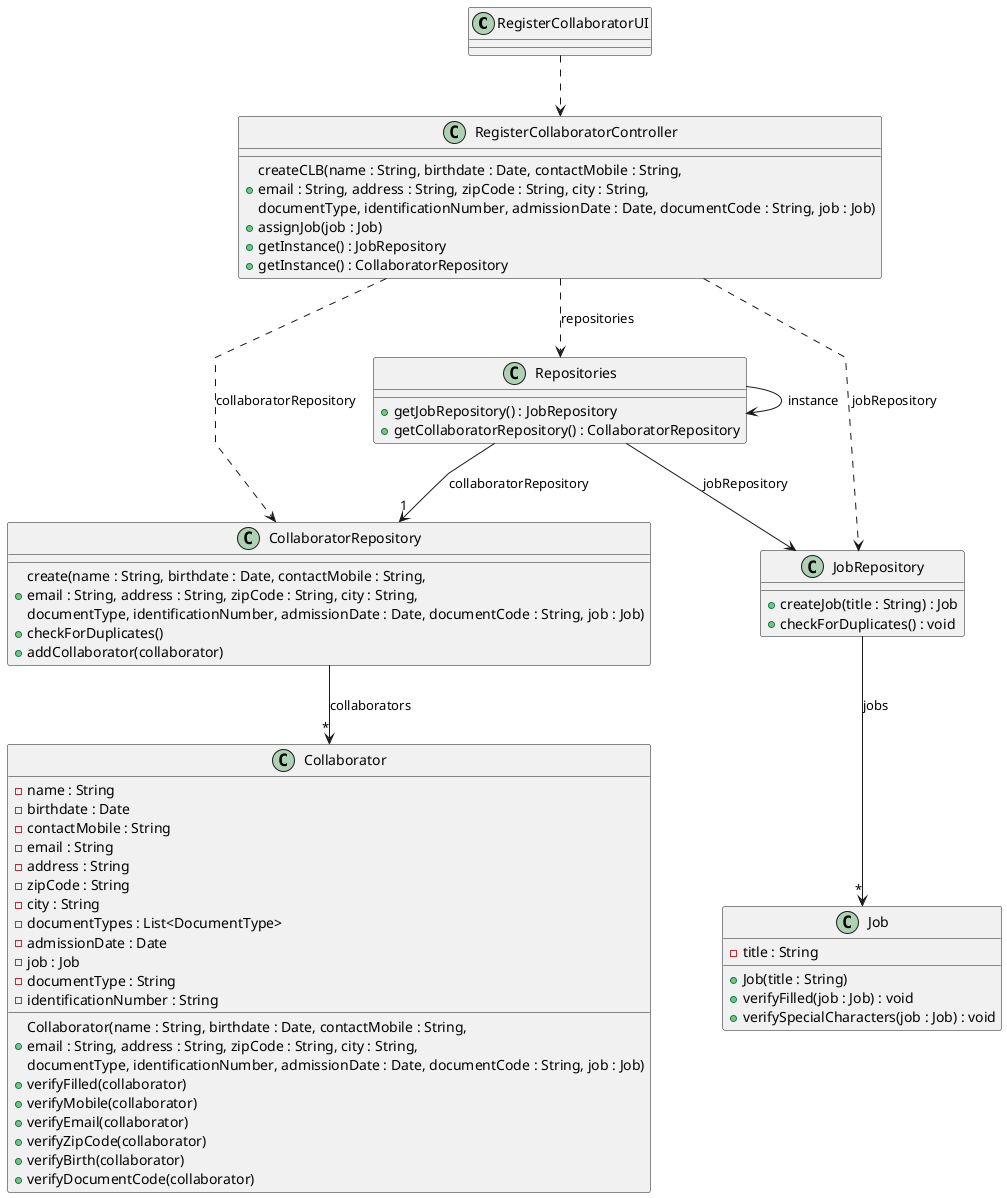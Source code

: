 @startuml
skinparam packageStyle rectangle
skinparam shadowing false
skinparam linetype polyline

'left to right direction

class RegisterCollaboratorUI {
}

class RegisterCollaboratorController {
    + createCLB(name : String, birthdate : Date, contactMobile : String,\nemail : String, address : String, zipCode : String, city : String,\ndocumentType, identificationNumber, admissionDate : Date, documentCode : String, job : Job)
    + assignJob(job : Job)
    + getInstance() : JobRepository
    + getInstance() : CollaboratorRepository

}

class Repositories {
    +getJobRepository() : JobRepository
    +getCollaboratorRepository() : CollaboratorRepository
}

class CollaboratorRepository {
    + create(name : String, birthdate : Date, contactMobile : String,\nemail : String, address : String, zipCode : String, city : String,\ndocumentType, identificationNumber, admissionDate : Date, documentCode : String, job : Job)
    + checkForDuplicates()
    + addCollaborator(collaborator)

}

class JobRepository {
    +createJob(title : String) : Job
    +checkForDuplicates() : void
}

class Collaborator {
    - name : String
    - birthdate : Date
    - contactMobile : String
    - email : String
    - address : String
    - zipCode : String
    - city : String
    - documentTypes : List<DocumentType>
    - admissionDate : Date
    - job : Job
    + Collaborator(name : String, birthdate : Date, contactMobile : String,\nemail : String, address : String, zipCode : String, city : String,\ndocumentType, identificationNumber, admissionDate : Date, documentCode : String, job : Job)
    + verifyFilled(collaborator)
    + verifyMobile(collaborator)
    + verifyEmail(collaborator)
    + verifyZipCode(collaborator)
    + verifyBirth(collaborator)
    + verifyDocumentCode(collaborator)
    - documentType : String
    - identificationNumber : String
}

class Job {
    - title : String
    + Job(title : String)
    +verifyFilled(job : Job) : void
    +verifySpecialCharacters(job : Job) : void
}



RegisterCollaboratorUI ..> RegisterCollaboratorController
RegisterCollaboratorController ..> Repositories : repositories
Repositories --> Repositories : instance
Repositories --> JobRepository : jobRepository
Repositories --> "1"CollaboratorRepository : collaboratorRepository
CollaboratorRepository --> "*" Collaborator : collaborators
RegisterCollaboratorController ..> CollaboratorRepository : collaboratorRepository
RegisterCollaboratorController ..> JobRepository : jobRepository
JobRepository --> "*" Job : jobs

@enduml